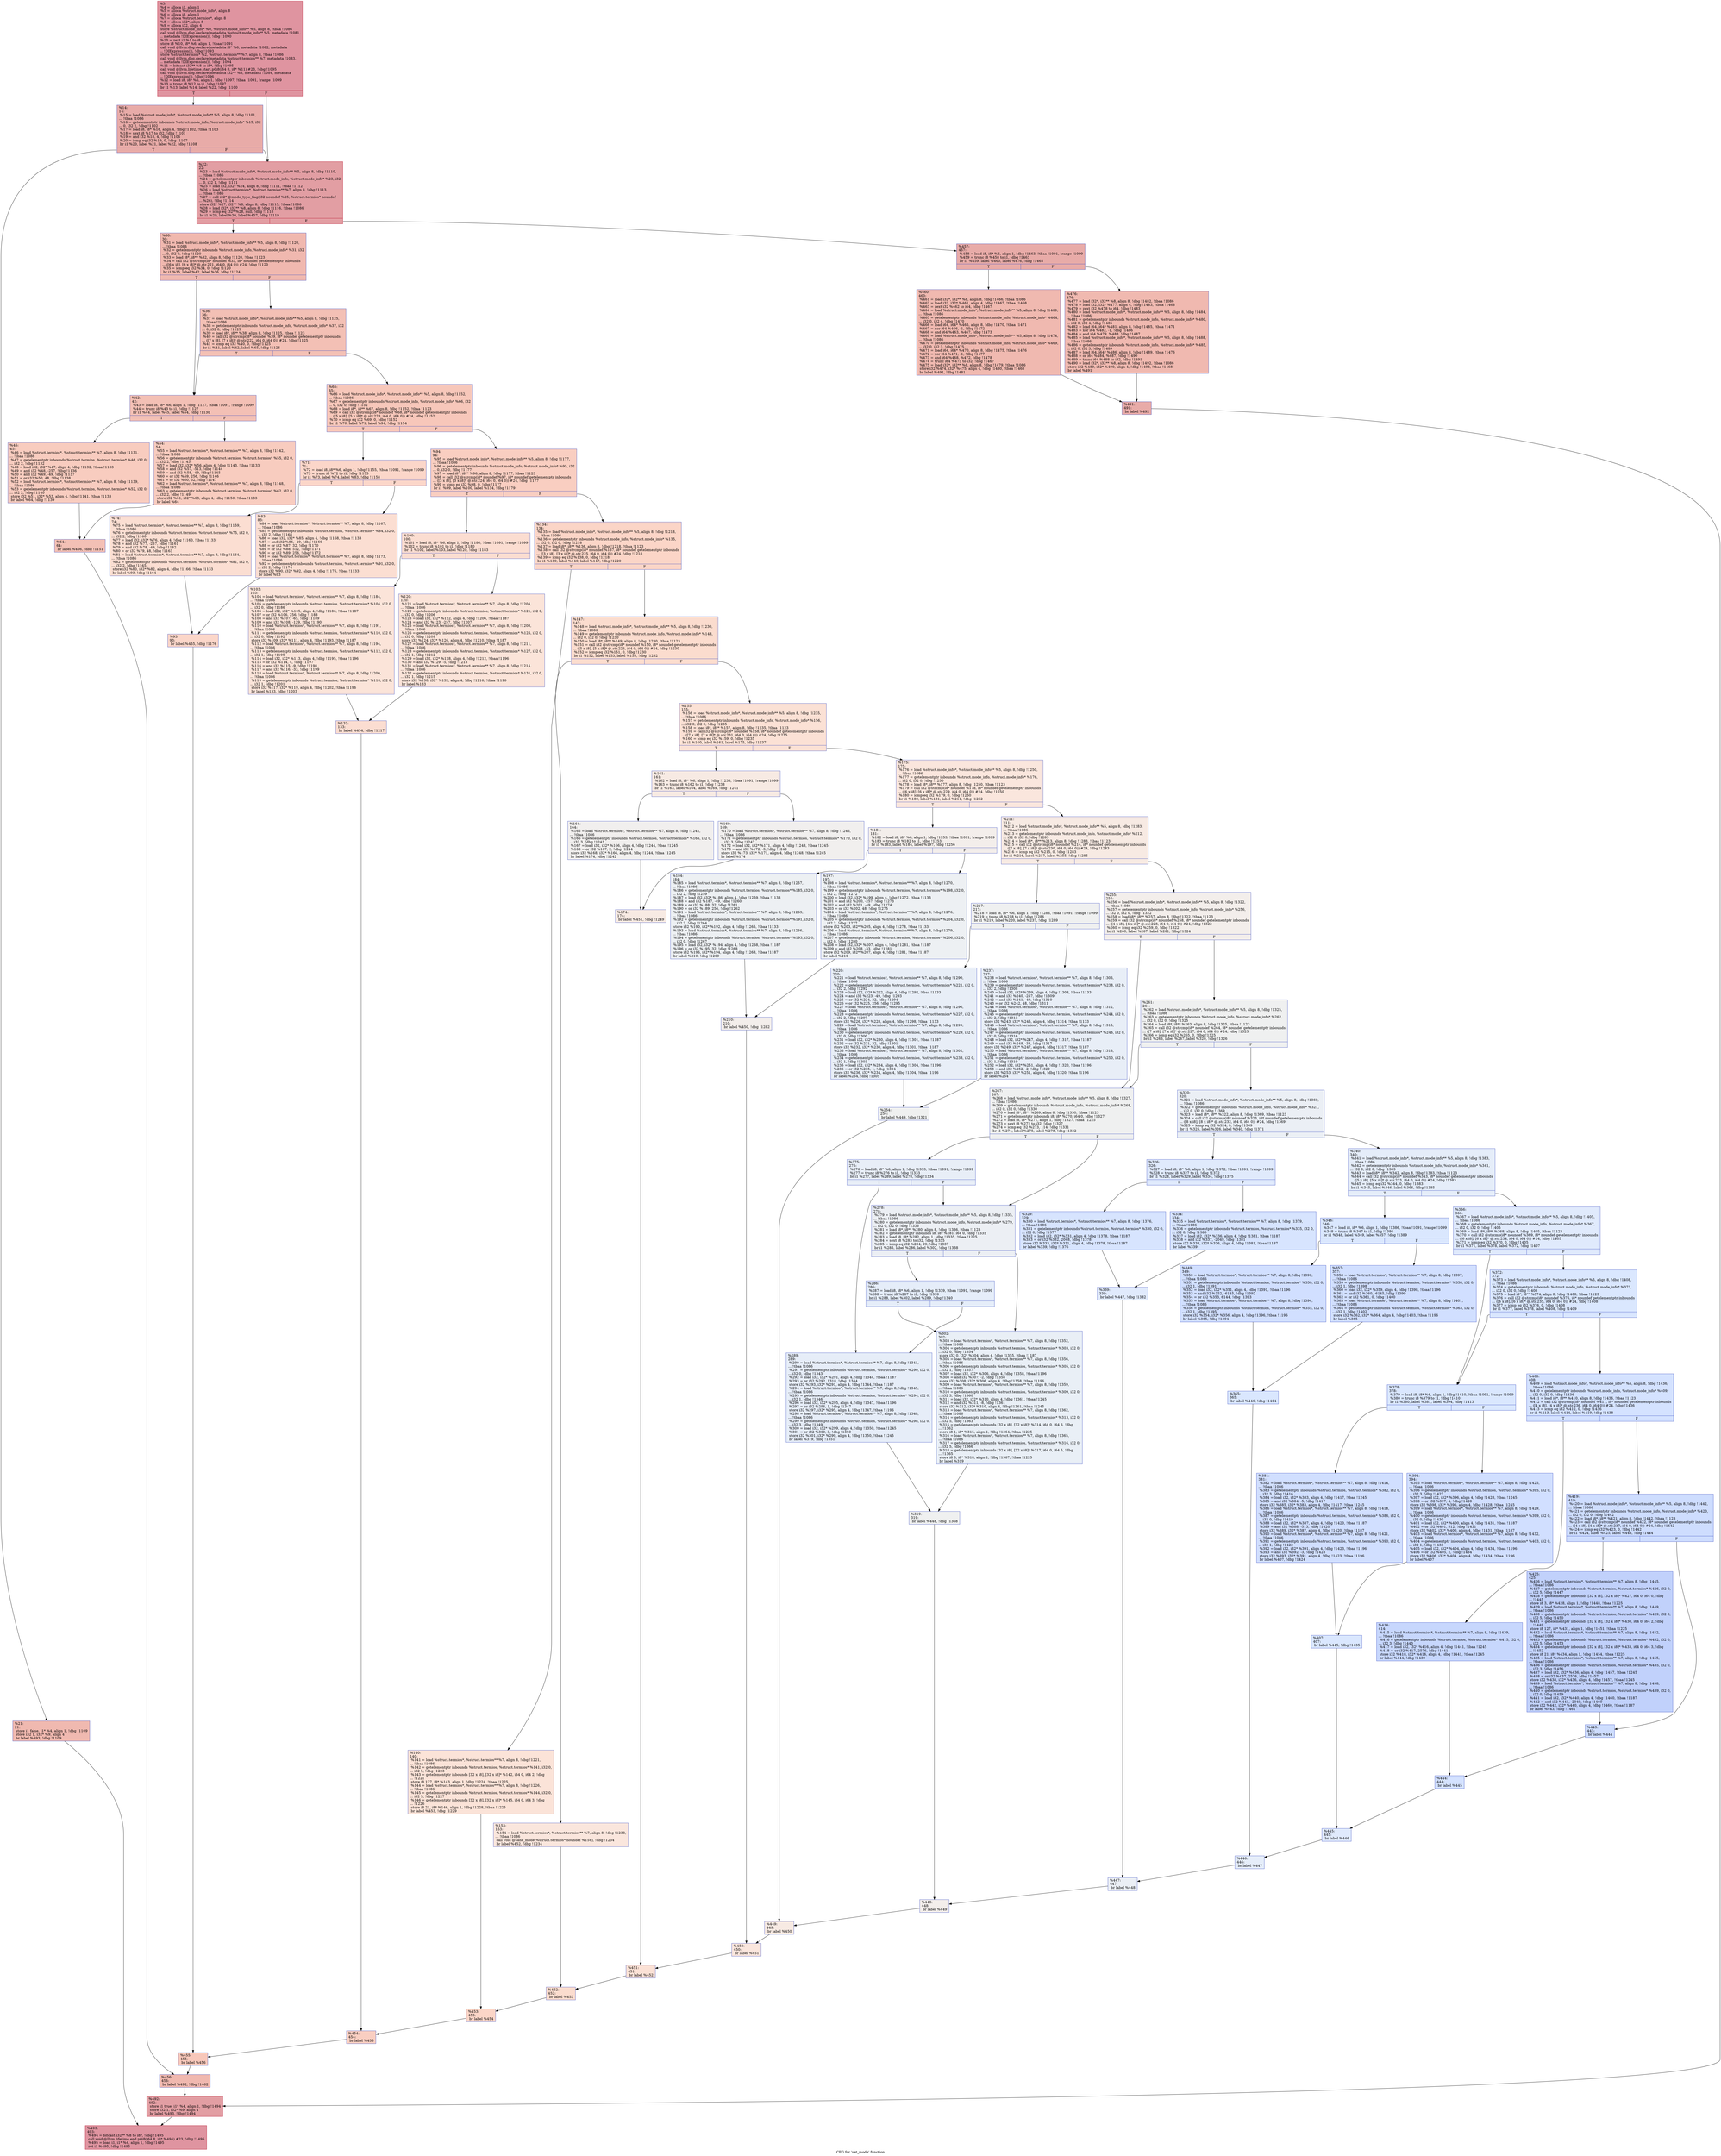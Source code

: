 digraph "CFG for 'set_mode' function" {
	label="CFG for 'set_mode' function";

	Node0x1678b40 [shape=record,color="#b70d28ff", style=filled, fillcolor="#b70d2870",label="{%3:\l  %4 = alloca i1, align 1\l  %5 = alloca %struct.mode_info*, align 8\l  %6 = alloca i8, align 1\l  %7 = alloca %struct.termios*, align 8\l  %8 = alloca i32*, align 8\l  %9 = alloca i32, align 4\l  store %struct.mode_info* %0, %struct.mode_info** %5, align 8, !tbaa !1086\l  call void @llvm.dbg.declare(metadata %struct.mode_info** %5, metadata !1081,\l... metadata !DIExpression()), !dbg !1090\l  %10 = zext i1 %1 to i8\l  store i8 %10, i8* %6, align 1, !tbaa !1091\l  call void @llvm.dbg.declare(metadata i8* %6, metadata !1082, metadata\l... !DIExpression()), !dbg !1093\l  store %struct.termios* %2, %struct.termios** %7, align 8, !tbaa !1086\l  call void @llvm.dbg.declare(metadata %struct.termios** %7, metadata !1083,\l... metadata !DIExpression()), !dbg !1094\l  %11 = bitcast i32** %8 to i8*, !dbg !1095\l  call void @llvm.lifetime.start.p0i8(i64 8, i8* %11) #23, !dbg !1095\l  call void @llvm.dbg.declare(metadata i32** %8, metadata !1084, metadata\l... !DIExpression()), !dbg !1096\l  %12 = load i8, i8* %6, align 1, !dbg !1097, !tbaa !1091, !range !1099\l  %13 = trunc i8 %12 to i1, !dbg !1097\l  br i1 %13, label %14, label %22, !dbg !1100\l|{<s0>T|<s1>F}}"];
	Node0x1678b40:s0 -> Node0x1678e60;
	Node0x1678b40:s1 -> Node0x1678f00;
	Node0x1678e60 [shape=record,color="#3d50c3ff", style=filled, fillcolor="#cc403a70",label="{%14:\l14:                                               \l  %15 = load %struct.mode_info*, %struct.mode_info** %5, align 8, !dbg !1101,\l... !tbaa !1086\l  %16 = getelementptr inbounds %struct.mode_info, %struct.mode_info* %15, i32\l... 0, i32 2, !dbg !1102\l  %17 = load i8, i8* %16, align 4, !dbg !1102, !tbaa !1103\l  %18 = sext i8 %17 to i32, !dbg !1101\l  %19 = and i32 %18, 4, !dbg !1106\l  %20 = icmp eq i32 %19, 0, !dbg !1107\l  br i1 %20, label %21, label %22, !dbg !1108\l|{<s0>T|<s1>F}}"];
	Node0x1678e60:s0 -> Node0x1678eb0;
	Node0x1678e60:s1 -> Node0x1678f00;
	Node0x1678eb0 [shape=record,color="#3d50c3ff", style=filled, fillcolor="#de614d70",label="{%21:\l21:                                               \l  store i1 false, i1* %4, align 1, !dbg !1109\l  store i32 1, i32* %9, align 4\l  br label %493, !dbg !1109\l}"];
	Node0x1678eb0 -> Node0x167a940;
	Node0x1678f00 [shape=record,color="#b70d28ff", style=filled, fillcolor="#be242e70",label="{%22:\l22:                                               \l  %23 = load %struct.mode_info*, %struct.mode_info** %5, align 8, !dbg !1110,\l... !tbaa !1086\l  %24 = getelementptr inbounds %struct.mode_info, %struct.mode_info* %23, i32\l... 0, i32 1, !dbg !1111\l  %25 = load i32, i32* %24, align 8, !dbg !1111, !tbaa !1112\l  %26 = load %struct.termios*, %struct.termios** %7, align 8, !dbg !1113,\l... !tbaa !1086\l  %27 = call i32* @mode_type_flag(i32 noundef %25, %struct.termios* noundef\l... %26), !dbg !1114\l  store i32* %27, i32** %8, align 8, !dbg !1115, !tbaa !1086\l  %28 = load i32*, i32** %8, align 8, !dbg !1116, !tbaa !1086\l  %29 = icmp eq i32* %28, null, !dbg !1118\l  br i1 %29, label %30, label %457, !dbg !1119\l|{<s0>T|<s1>F}}"];
	Node0x1678f00:s0 -> Node0x1678f50;
	Node0x1678f00:s1 -> Node0x167a7b0;
	Node0x1678f50 [shape=record,color="#3d50c3ff", style=filled, fillcolor="#dc5d4a70",label="{%30:\l30:                                               \l  %31 = load %struct.mode_info*, %struct.mode_info** %5, align 8, !dbg !1120,\l... !tbaa !1086\l  %32 = getelementptr inbounds %struct.mode_info, %struct.mode_info* %31, i32\l... 0, i32 0, !dbg !1120\l  %33 = load i8*, i8** %32, align 8, !dbg !1120, !tbaa !1123\l  %34 = call i32 @strcmp(i8* noundef %33, i8* noundef getelementptr inbounds\l... ([6 x i8], [6 x i8]* @.str.221, i64 0, i64 0)) #24, !dbg !1120\l  %35 = icmp eq i32 %34, 0, !dbg !1120\l  br i1 %35, label %42, label %36, !dbg !1124\l|{<s0>T|<s1>F}}"];
	Node0x1678f50:s0 -> Node0x1678ff0;
	Node0x1678f50:s1 -> Node0x1678fa0;
	Node0x1678fa0 [shape=record,color="#3d50c3ff", style=filled, fillcolor="#e5705870",label="{%36:\l36:                                               \l  %37 = load %struct.mode_info*, %struct.mode_info** %5, align 8, !dbg !1125,\l... !tbaa !1086\l  %38 = getelementptr inbounds %struct.mode_info, %struct.mode_info* %37, i32\l... 0, i32 0, !dbg !1125\l  %39 = load i8*, i8** %38, align 8, !dbg !1125, !tbaa !1123\l  %40 = call i32 @strcmp(i8* noundef %39, i8* noundef getelementptr inbounds\l... ([7 x i8], [7 x i8]* @.str.222, i64 0, i64 0)) #24, !dbg !1125\l  %41 = icmp eq i32 %40, 0, !dbg !1125\l  br i1 %41, label %42, label %65, !dbg !1126\l|{<s0>T|<s1>F}}"];
	Node0x1678fa0:s0 -> Node0x1678ff0;
	Node0x1678fa0:s1 -> Node0x1679130;
	Node0x1678ff0 [shape=record,color="#3d50c3ff", style=filled, fillcolor="#e5705870",label="{%42:\l42:                                               \l  %43 = load i8, i8* %6, align 1, !dbg !1127, !tbaa !1091, !range !1099\l  %44 = trunc i8 %43 to i1, !dbg !1127\l  br i1 %44, label %45, label %54, !dbg !1130\l|{<s0>T|<s1>F}}"];
	Node0x1678ff0:s0 -> Node0x1679040;
	Node0x1678ff0:s1 -> Node0x1679090;
	Node0x1679040 [shape=record,color="#3d50c3ff", style=filled, fillcolor="#f08b6e70",label="{%45:\l45:                                               \l  %46 = load %struct.termios*, %struct.termios** %7, align 8, !dbg !1131,\l... !tbaa !1086\l  %47 = getelementptr inbounds %struct.termios, %struct.termios* %46, i32 0,\l... i32 2, !dbg !1132\l  %48 = load i32, i32* %47, align 4, !dbg !1132, !tbaa !1133\l  %49 = and i32 %48, -257, !dbg !1136\l  %50 = and i32 %49, -49, !dbg !1137\l  %51 = or i32 %50, 48, !dbg !1138\l  %52 = load %struct.termios*, %struct.termios** %7, align 8, !dbg !1139,\l... !tbaa !1086\l  %53 = getelementptr inbounds %struct.termios, %struct.termios* %52, i32 0,\l... i32 2, !dbg !1140\l  store i32 %51, i32* %53, align 4, !dbg !1141, !tbaa !1133\l  br label %64, !dbg !1139\l}"];
	Node0x1679040 -> Node0x16790e0;
	Node0x1679090 [shape=record,color="#3d50c3ff", style=filled, fillcolor="#f08b6e70",label="{%54:\l54:                                               \l  %55 = load %struct.termios*, %struct.termios** %7, align 8, !dbg !1142,\l... !tbaa !1086\l  %56 = getelementptr inbounds %struct.termios, %struct.termios* %55, i32 0,\l... i32 2, !dbg !1143\l  %57 = load i32, i32* %56, align 4, !dbg !1143, !tbaa !1133\l  %58 = and i32 %57, -513, !dbg !1144\l  %59 = and i32 %58, -49, !dbg !1145\l  %60 = or i32 %59, 256, !dbg !1146\l  %61 = or i32 %60, 32, !dbg !1147\l  %62 = load %struct.termios*, %struct.termios** %7, align 8, !dbg !1148,\l... !tbaa !1086\l  %63 = getelementptr inbounds %struct.termios, %struct.termios* %62, i32 0,\l... i32 2, !dbg !1149\l  store i32 %61, i32* %63, align 4, !dbg !1150, !tbaa !1133\l  br label %64\l}"];
	Node0x1679090 -> Node0x16790e0;
	Node0x16790e0 [shape=record,color="#3d50c3ff", style=filled, fillcolor="#e5705870",label="{%64:\l64:                                               \l  br label %456, !dbg !1151\l}"];
	Node0x16790e0 -> Node0x167a760;
	Node0x1679130 [shape=record,color="#3d50c3ff", style=filled, fillcolor="#ec7f6370",label="{%65:\l65:                                               \l  %66 = load %struct.mode_info*, %struct.mode_info** %5, align 8, !dbg !1152,\l... !tbaa !1086\l  %67 = getelementptr inbounds %struct.mode_info, %struct.mode_info* %66, i32\l... 0, i32 0, !dbg !1152\l  %68 = load i8*, i8** %67, align 8, !dbg !1152, !tbaa !1123\l  %69 = call i32 @strcmp(i8* noundef %68, i8* noundef getelementptr inbounds\l... ([5 x i8], [5 x i8]* @.str.223, i64 0, i64 0)) #24, !dbg !1152\l  %70 = icmp eq i32 %69, 0, !dbg !1152\l  br i1 %70, label %71, label %94, !dbg !1154\l|{<s0>T|<s1>F}}"];
	Node0x1679130:s0 -> Node0x1679180;
	Node0x1679130:s1 -> Node0x16792c0;
	Node0x1679180 [shape=record,color="#3d50c3ff", style=filled, fillcolor="#f6a38570",label="{%71:\l71:                                               \l  %72 = load i8, i8* %6, align 1, !dbg !1155, !tbaa !1091, !range !1099\l  %73 = trunc i8 %72 to i1, !dbg !1155\l  br i1 %73, label %74, label %83, !dbg !1158\l|{<s0>T|<s1>F}}"];
	Node0x1679180:s0 -> Node0x16791d0;
	Node0x1679180:s1 -> Node0x1679220;
	Node0x16791d0 [shape=record,color="#3d50c3ff", style=filled, fillcolor="#f7b59970",label="{%74:\l74:                                               \l  %75 = load %struct.termios*, %struct.termios** %7, align 8, !dbg !1159,\l... !tbaa !1086\l  %76 = getelementptr inbounds %struct.termios, %struct.termios* %75, i32 0,\l... i32 2, !dbg !1160\l  %77 = load i32, i32* %76, align 4, !dbg !1160, !tbaa !1133\l  %78 = and i32 %77, -257, !dbg !1161\l  %79 = and i32 %78, -49, !dbg !1162\l  %80 = or i32 %79, 48, !dbg !1163\l  %81 = load %struct.termios*, %struct.termios** %7, align 8, !dbg !1164,\l... !tbaa !1086\l  %82 = getelementptr inbounds %struct.termios, %struct.termios* %81, i32 0,\l... i32 2, !dbg !1165\l  store i32 %80, i32* %82, align 4, !dbg !1166, !tbaa !1133\l  br label %93, !dbg !1164\l}"];
	Node0x16791d0 -> Node0x1679270;
	Node0x1679220 [shape=record,color="#3d50c3ff", style=filled, fillcolor="#f7b59970",label="{%83:\l83:                                               \l  %84 = load %struct.termios*, %struct.termios** %7, align 8, !dbg !1167,\l... !tbaa !1086\l  %85 = getelementptr inbounds %struct.termios, %struct.termios* %84, i32 0,\l... i32 2, !dbg !1168\l  %86 = load i32, i32* %85, align 4, !dbg !1168, !tbaa !1133\l  %87 = and i32 %86, -49, !dbg !1169\l  %88 = or i32 %87, 32, !dbg !1170\l  %89 = or i32 %88, 512, !dbg !1171\l  %90 = or i32 %89, 256, !dbg !1172\l  %91 = load %struct.termios*, %struct.termios** %7, align 8, !dbg !1173,\l... !tbaa !1086\l  %92 = getelementptr inbounds %struct.termios, %struct.termios* %91, i32 0,\l... i32 2, !dbg !1174\l  store i32 %90, i32* %92, align 4, !dbg !1175, !tbaa !1133\l  br label %93\l}"];
	Node0x1679220 -> Node0x1679270;
	Node0x1679270 [shape=record,color="#3d50c3ff", style=filled, fillcolor="#f6a38570",label="{%93:\l93:                                               \l  br label %455, !dbg !1176\l}"];
	Node0x1679270 -> Node0x167a710;
	Node0x16792c0 [shape=record,color="#3d50c3ff", style=filled, fillcolor="#f2907270",label="{%94:\l94:                                               \l  %95 = load %struct.mode_info*, %struct.mode_info** %5, align 8, !dbg !1177,\l... !tbaa !1086\l  %96 = getelementptr inbounds %struct.mode_info, %struct.mode_info* %95, i32\l... 0, i32 0, !dbg !1177\l  %97 = load i8*, i8** %96, align 8, !dbg !1177, !tbaa !1123\l  %98 = call i32 @strcmp(i8* noundef %97, i8* noundef getelementptr inbounds\l... ([3 x i8], [3 x i8]* @.str.224, i64 0, i64 0)) #24, !dbg !1177\l  %99 = icmp eq i32 %98, 0, !dbg !1177\l  br i1 %99, label %100, label %134, !dbg !1179\l|{<s0>T|<s1>F}}"];
	Node0x16792c0:s0 -> Node0x1679310;
	Node0x16792c0:s1 -> Node0x1679450;
	Node0x1679310 [shape=record,color="#3d50c3ff", style=filled, fillcolor="#f7b39670",label="{%100:\l100:                                              \l  %101 = load i8, i8* %6, align 1, !dbg !1180, !tbaa !1091, !range !1099\l  %102 = trunc i8 %101 to i1, !dbg !1180\l  br i1 %102, label %103, label %120, !dbg !1183\l|{<s0>T|<s1>F}}"];
	Node0x1679310:s0 -> Node0x1679360;
	Node0x1679310:s1 -> Node0x16793b0;
	Node0x1679360 [shape=record,color="#3d50c3ff", style=filled, fillcolor="#f5c1a970",label="{%103:\l103:                                              \l  %104 = load %struct.termios*, %struct.termios** %7, align 8, !dbg !1184,\l... !tbaa !1086\l  %105 = getelementptr inbounds %struct.termios, %struct.termios* %104, i32 0,\l... i32 0, !dbg !1186\l  %106 = load i32, i32* %105, align 4, !dbg !1186, !tbaa !1187\l  %107 = or i32 %106, 256, !dbg !1188\l  %108 = and i32 %107, -65, !dbg !1189\l  %109 = and i32 %108, -129, !dbg !1190\l  %110 = load %struct.termios*, %struct.termios** %7, align 8, !dbg !1191,\l... !tbaa !1086\l  %111 = getelementptr inbounds %struct.termios, %struct.termios* %110, i32 0,\l... i32 0, !dbg !1192\l  store i32 %109, i32* %111, align 4, !dbg !1193, !tbaa !1187\l  %112 = load %struct.termios*, %struct.termios** %7, align 8, !dbg !1194,\l... !tbaa !1086\l  %113 = getelementptr inbounds %struct.termios, %struct.termios* %112, i32 0,\l... i32 1, !dbg !1195\l  %114 = load i32, i32* %113, align 4, !dbg !1195, !tbaa !1196\l  %115 = or i32 %114, 4, !dbg !1197\l  %116 = and i32 %115, -9, !dbg !1198\l  %117 = and i32 %116, -33, !dbg !1199\l  %118 = load %struct.termios*, %struct.termios** %7, align 8, !dbg !1200,\l... !tbaa !1086\l  %119 = getelementptr inbounds %struct.termios, %struct.termios* %118, i32 0,\l... i32 1, !dbg !1201\l  store i32 %117, i32* %119, align 4, !dbg !1202, !tbaa !1196\l  br label %133, !dbg !1203\l}"];
	Node0x1679360 -> Node0x1679400;
	Node0x16793b0 [shape=record,color="#3d50c3ff", style=filled, fillcolor="#f5c1a970",label="{%120:\l120:                                              \l  %121 = load %struct.termios*, %struct.termios** %7, align 8, !dbg !1204,\l... !tbaa !1086\l  %122 = getelementptr inbounds %struct.termios, %struct.termios* %121, i32 0,\l... i32 0, !dbg !1206\l  %123 = load i32, i32* %122, align 4, !dbg !1206, !tbaa !1187\l  %124 = and i32 %123, -257, !dbg !1207\l  %125 = load %struct.termios*, %struct.termios** %7, align 8, !dbg !1208,\l... !tbaa !1086\l  %126 = getelementptr inbounds %struct.termios, %struct.termios* %125, i32 0,\l... i32 0, !dbg !1209\l  store i32 %124, i32* %126, align 4, !dbg !1210, !tbaa !1187\l  %127 = load %struct.termios*, %struct.termios** %7, align 8, !dbg !1211,\l... !tbaa !1086\l  %128 = getelementptr inbounds %struct.termios, %struct.termios* %127, i32 0,\l... i32 1, !dbg !1212\l  %129 = load i32, i32* %128, align 4, !dbg !1212, !tbaa !1196\l  %130 = and i32 %129, -5, !dbg !1213\l  %131 = load %struct.termios*, %struct.termios** %7, align 8, !dbg !1214,\l... !tbaa !1086\l  %132 = getelementptr inbounds %struct.termios, %struct.termios* %131, i32 0,\l... i32 1, !dbg !1215\l  store i32 %130, i32* %132, align 4, !dbg !1216, !tbaa !1196\l  br label %133\l}"];
	Node0x16793b0 -> Node0x1679400;
	Node0x1679400 [shape=record,color="#3d50c3ff", style=filled, fillcolor="#f7b39670",label="{%133:\l133:                                              \l  br label %454, !dbg !1217\l}"];
	Node0x1679400 -> Node0x167a6c0;
	Node0x1679450 [shape=record,color="#3d50c3ff", style=filled, fillcolor="#f5a08170",label="{%134:\l134:                                              \l  %135 = load %struct.mode_info*, %struct.mode_info** %5, align 8, !dbg !1218,\l... !tbaa !1086\l  %136 = getelementptr inbounds %struct.mode_info, %struct.mode_info* %135,\l... i32 0, i32 0, !dbg !1218\l  %137 = load i8*, i8** %136, align 8, !dbg !1218, !tbaa !1123\l  %138 = call i32 @strcmp(i8* noundef %137, i8* noundef getelementptr inbounds\l... ([3 x i8], [3 x i8]* @.str.225, i64 0, i64 0)) #24, !dbg !1218\l  %139 = icmp eq i32 %138, 0, !dbg !1218\l  br i1 %139, label %140, label %147, !dbg !1220\l|{<s0>T|<s1>F}}"];
	Node0x1679450:s0 -> Node0x16794a0;
	Node0x1679450:s1 -> Node0x16794f0;
	Node0x16794a0 [shape=record,color="#3d50c3ff", style=filled, fillcolor="#f6bfa670",label="{%140:\l140:                                              \l  %141 = load %struct.termios*, %struct.termios** %7, align 8, !dbg !1221,\l... !tbaa !1086\l  %142 = getelementptr inbounds %struct.termios, %struct.termios* %141, i32 0,\l... i32 5, !dbg !1223\l  %143 = getelementptr inbounds [32 x i8], [32 x i8]* %142, i64 0, i64 2, !dbg\l... !1221\l  store i8 127, i8* %143, align 1, !dbg !1224, !tbaa !1225\l  %144 = load %struct.termios*, %struct.termios** %7, align 8, !dbg !1226,\l... !tbaa !1086\l  %145 = getelementptr inbounds %struct.termios, %struct.termios* %144, i32 0,\l... i32 5, !dbg !1227\l  %146 = getelementptr inbounds [32 x i8], [32 x i8]* %145, i64 0, i64 3, !dbg\l... !1226\l  store i8 21, i8* %146, align 1, !dbg !1228, !tbaa !1225\l  br label %453, !dbg !1229\l}"];
	Node0x16794a0 -> Node0x167a670;
	Node0x16794f0 [shape=record,color="#3d50c3ff", style=filled, fillcolor="#f7af9170",label="{%147:\l147:                                              \l  %148 = load %struct.mode_info*, %struct.mode_info** %5, align 8, !dbg !1230,\l... !tbaa !1086\l  %149 = getelementptr inbounds %struct.mode_info, %struct.mode_info* %148,\l... i32 0, i32 0, !dbg !1230\l  %150 = load i8*, i8** %149, align 8, !dbg !1230, !tbaa !1123\l  %151 = call i32 @strcmp(i8* noundef %150, i8* noundef getelementptr inbounds\l... ([5 x i8], [5 x i8]* @.str.226, i64 0, i64 0)) #24, !dbg !1230\l  %152 = icmp eq i32 %151, 0, !dbg !1230\l  br i1 %152, label %153, label %155, !dbg !1232\l|{<s0>T|<s1>F}}"];
	Node0x16794f0:s0 -> Node0x1679540;
	Node0x16794f0:s1 -> Node0x1679590;
	Node0x1679540 [shape=record,color="#3d50c3ff", style=filled, fillcolor="#f3c7b170",label="{%153:\l153:                                              \l  %154 = load %struct.termios*, %struct.termios** %7, align 8, !dbg !1233,\l... !tbaa !1086\l  call void @sane_mode(%struct.termios* noundef %154), !dbg !1234\l  br label %452, !dbg !1234\l}"];
	Node0x1679540 -> Node0x167a620;
	Node0x1679590 [shape=record,color="#3d50c3ff", style=filled, fillcolor="#f7bca170",label="{%155:\l155:                                              \l  %156 = load %struct.mode_info*, %struct.mode_info** %5, align 8, !dbg !1235,\l... !tbaa !1086\l  %157 = getelementptr inbounds %struct.mode_info, %struct.mode_info* %156,\l... i32 0, i32 0, !dbg !1235\l  %158 = load i8*, i8** %157, align 8, !dbg !1235, !tbaa !1123\l  %159 = call i32 @strcmp(i8* noundef %158, i8* noundef getelementptr inbounds\l... ([7 x i8], [7 x i8]* @.str.231, i64 0, i64 0)) #24, !dbg !1235\l  %160 = icmp eq i32 %159, 0, !dbg !1235\l  br i1 %160, label %161, label %175, !dbg !1237\l|{<s0>T|<s1>F}}"];
	Node0x1679590:s0 -> Node0x16795e0;
	Node0x1679590:s1 -> Node0x1679720;
	Node0x16795e0 [shape=record,color="#3d50c3ff", style=filled, fillcolor="#eed0c070",label="{%161:\l161:                                              \l  %162 = load i8, i8* %6, align 1, !dbg !1238, !tbaa !1091, !range !1099\l  %163 = trunc i8 %162 to i1, !dbg !1238\l  br i1 %163, label %164, label %169, !dbg !1241\l|{<s0>T|<s1>F}}"];
	Node0x16795e0:s0 -> Node0x1679630;
	Node0x16795e0:s1 -> Node0x1679680;
	Node0x1679630 [shape=record,color="#3d50c3ff", style=filled, fillcolor="#e0dbd870",label="{%164:\l164:                                              \l  %165 = load %struct.termios*, %struct.termios** %7, align 8, !dbg !1242,\l... !tbaa !1086\l  %166 = getelementptr inbounds %struct.termios, %struct.termios* %165, i32 0,\l... i32 3, !dbg !1243\l  %167 = load i32, i32* %166, align 4, !dbg !1244, !tbaa !1245\l  %168 = or i32 %167, 2, !dbg !1244\l  store i32 %168, i32* %166, align 4, !dbg !1244, !tbaa !1245\l  br label %174, !dbg !1242\l}"];
	Node0x1679630 -> Node0x16796d0;
	Node0x1679680 [shape=record,color="#3d50c3ff", style=filled, fillcolor="#e0dbd870",label="{%169:\l169:                                              \l  %170 = load %struct.termios*, %struct.termios** %7, align 8, !dbg !1246,\l... !tbaa !1086\l  %171 = getelementptr inbounds %struct.termios, %struct.termios* %170, i32 0,\l... i32 3, !dbg !1247\l  %172 = load i32, i32* %171, align 4, !dbg !1248, !tbaa !1245\l  %173 = and i32 %172, -3, !dbg !1248\l  store i32 %173, i32* %171, align 4, !dbg !1248, !tbaa !1245\l  br label %174\l}"];
	Node0x1679680 -> Node0x16796d0;
	Node0x16796d0 [shape=record,color="#3d50c3ff", style=filled, fillcolor="#eed0c070",label="{%174:\l174:                                              \l  br label %451, !dbg !1249\l}"];
	Node0x16796d0 -> Node0x167a5d0;
	Node0x1679720 [shape=record,color="#3d50c3ff", style=filled, fillcolor="#f3c7b170",label="{%175:\l175:                                              \l  %176 = load %struct.mode_info*, %struct.mode_info** %5, align 8, !dbg !1250,\l... !tbaa !1086\l  %177 = getelementptr inbounds %struct.mode_info, %struct.mode_info* %176,\l... i32 0, i32 0, !dbg !1250\l  %178 = load i8*, i8** %177, align 8, !dbg !1250, !tbaa !1123\l  %179 = call i32 @strcmp(i8* noundef %178, i8* noundef getelementptr inbounds\l... ([6 x i8], [6 x i8]* @.str.229, i64 0, i64 0)) #24, !dbg !1250\l  %180 = icmp eq i32 %179, 0, !dbg !1250\l  br i1 %180, label %181, label %211, !dbg !1252\l|{<s0>T|<s1>F}}"];
	Node0x1679720:s0 -> Node0x1679770;
	Node0x1679720:s1 -> Node0x16798b0;
	Node0x1679770 [shape=record,color="#3d50c3ff", style=filled, fillcolor="#e5d8d170",label="{%181:\l181:                                              \l  %182 = load i8, i8* %6, align 1, !dbg !1253, !tbaa !1091, !range !1099\l  %183 = trunc i8 %182 to i1, !dbg !1253\l  br i1 %183, label %184, label %197, !dbg !1256\l|{<s0>T|<s1>F}}"];
	Node0x1679770:s0 -> Node0x16797c0;
	Node0x1679770:s1 -> Node0x1679810;
	Node0x16797c0 [shape=record,color="#3d50c3ff", style=filled, fillcolor="#d6dce470",label="{%184:\l184:                                              \l  %185 = load %struct.termios*, %struct.termios** %7, align 8, !dbg !1257,\l... !tbaa !1086\l  %186 = getelementptr inbounds %struct.termios, %struct.termios* %185, i32 0,\l... i32 2, !dbg !1259\l  %187 = load i32, i32* %186, align 4, !dbg !1259, !tbaa !1133\l  %188 = and i32 %187, -49, !dbg !1260\l  %189 = or i32 %188, 32, !dbg !1261\l  %190 = or i32 %189, 256, !dbg !1262\l  %191 = load %struct.termios*, %struct.termios** %7, align 8, !dbg !1263,\l... !tbaa !1086\l  %192 = getelementptr inbounds %struct.termios, %struct.termios* %191, i32 0,\l... i32 2, !dbg !1264\l  store i32 %190, i32* %192, align 4, !dbg !1265, !tbaa !1133\l  %193 = load %struct.termios*, %struct.termios** %7, align 8, !dbg !1266,\l... !tbaa !1086\l  %194 = getelementptr inbounds %struct.termios, %struct.termios* %193, i32 0,\l... i32 0, !dbg !1267\l  %195 = load i32, i32* %194, align 4, !dbg !1268, !tbaa !1187\l  %196 = or i32 %195, 32, !dbg !1268\l  store i32 %196, i32* %194, align 4, !dbg !1268, !tbaa !1187\l  br label %210, !dbg !1269\l}"];
	Node0x16797c0 -> Node0x1679860;
	Node0x1679810 [shape=record,color="#3d50c3ff", style=filled, fillcolor="#d6dce470",label="{%197:\l197:                                              \l  %198 = load %struct.termios*, %struct.termios** %7, align 8, !dbg !1270,\l... !tbaa !1086\l  %199 = getelementptr inbounds %struct.termios, %struct.termios* %198, i32 0,\l... i32 2, !dbg !1272\l  %200 = load i32, i32* %199, align 4, !dbg !1272, !tbaa !1133\l  %201 = and i32 %200, -257, !dbg !1273\l  %202 = and i32 %201, -49, !dbg !1274\l  %203 = or i32 %202, 48, !dbg !1275\l  %204 = load %struct.termios*, %struct.termios** %7, align 8, !dbg !1276,\l... !tbaa !1086\l  %205 = getelementptr inbounds %struct.termios, %struct.termios* %204, i32 0,\l... i32 2, !dbg !1277\l  store i32 %203, i32* %205, align 4, !dbg !1278, !tbaa !1133\l  %206 = load %struct.termios*, %struct.termios** %7, align 8, !dbg !1279,\l... !tbaa !1086\l  %207 = getelementptr inbounds %struct.termios, %struct.termios* %206, i32 0,\l... i32 0, !dbg !1280\l  %208 = load i32, i32* %207, align 4, !dbg !1281, !tbaa !1187\l  %209 = and i32 %208, -33, !dbg !1281\l  store i32 %209, i32* %207, align 4, !dbg !1281, !tbaa !1187\l  br label %210\l}"];
	Node0x1679810 -> Node0x1679860;
	Node0x1679860 [shape=record,color="#3d50c3ff", style=filled, fillcolor="#e5d8d170",label="{%210:\l210:                                              \l  br label %450, !dbg !1282\l}"];
	Node0x1679860 -> Node0x167a580;
	Node0x16798b0 [shape=record,color="#3d50c3ff", style=filled, fillcolor="#eed0c070",label="{%211:\l211:                                              \l  %212 = load %struct.mode_info*, %struct.mode_info** %5, align 8, !dbg !1283,\l... !tbaa !1086\l  %213 = getelementptr inbounds %struct.mode_info, %struct.mode_info* %212,\l... i32 0, i32 0, !dbg !1283\l  %214 = load i8*, i8** %213, align 8, !dbg !1283, !tbaa !1123\l  %215 = call i32 @strcmp(i8* noundef %214, i8* noundef getelementptr inbounds\l... ([7 x i8], [7 x i8]* @.str.230, i64 0, i64 0)) #24, !dbg !1283\l  %216 = icmp eq i32 %215, 0, !dbg !1283\l  br i1 %216, label %217, label %255, !dbg !1285\l|{<s0>T|<s1>F}}"];
	Node0x16798b0:s0 -> Node0x1679900;
	Node0x16798b0:s1 -> Node0x1679a40;
	Node0x1679900 [shape=record,color="#3d50c3ff", style=filled, fillcolor="#dbdcde70",label="{%217:\l217:                                              \l  %218 = load i8, i8* %6, align 1, !dbg !1286, !tbaa !1091, !range !1099\l  %219 = trunc i8 %218 to i1, !dbg !1286\l  br i1 %219, label %220, label %237, !dbg !1289\l|{<s0>T|<s1>F}}"];
	Node0x1679900:s0 -> Node0x1679950;
	Node0x1679900:s1 -> Node0x16799a0;
	Node0x1679950 [shape=record,color="#3d50c3ff", style=filled, fillcolor="#cbd8ee70",label="{%220:\l220:                                              \l  %221 = load %struct.termios*, %struct.termios** %7, align 8, !dbg !1290,\l... !tbaa !1086\l  %222 = getelementptr inbounds %struct.termios, %struct.termios* %221, i32 0,\l... i32 2, !dbg !1292\l  %223 = load i32, i32* %222, align 4, !dbg !1292, !tbaa !1133\l  %224 = and i32 %223, -49, !dbg !1293\l  %225 = or i32 %224, 32, !dbg !1294\l  %226 = or i32 %225, 256, !dbg !1295\l  %227 = load %struct.termios*, %struct.termios** %7, align 8, !dbg !1296,\l... !tbaa !1086\l  %228 = getelementptr inbounds %struct.termios, %struct.termios* %227, i32 0,\l... i32 2, !dbg !1297\l  store i32 %226, i32* %228, align 4, !dbg !1298, !tbaa !1133\l  %229 = load %struct.termios*, %struct.termios** %7, align 8, !dbg !1299,\l... !tbaa !1086\l  %230 = getelementptr inbounds %struct.termios, %struct.termios* %229, i32 0,\l... i32 0, !dbg !1300\l  %231 = load i32, i32* %230, align 4, !dbg !1301, !tbaa !1187\l  %232 = or i32 %231, 32, !dbg !1301\l  store i32 %232, i32* %230, align 4, !dbg !1301, !tbaa !1187\l  %233 = load %struct.termios*, %struct.termios** %7, align 8, !dbg !1302,\l... !tbaa !1086\l  %234 = getelementptr inbounds %struct.termios, %struct.termios* %233, i32 0,\l... i32 1, !dbg !1303\l  %235 = load i32, i32* %234, align 4, !dbg !1304, !tbaa !1196\l  %236 = or i32 %235, 1, !dbg !1304\l  store i32 %236, i32* %234, align 4, !dbg !1304, !tbaa !1196\l  br label %254, !dbg !1305\l}"];
	Node0x1679950 -> Node0x16799f0;
	Node0x16799a0 [shape=record,color="#3d50c3ff", style=filled, fillcolor="#cbd8ee70",label="{%237:\l237:                                              \l  %238 = load %struct.termios*, %struct.termios** %7, align 8, !dbg !1306,\l... !tbaa !1086\l  %239 = getelementptr inbounds %struct.termios, %struct.termios* %238, i32 0,\l... i32 2, !dbg !1308\l  %240 = load i32, i32* %239, align 4, !dbg !1308, !tbaa !1133\l  %241 = and i32 %240, -257, !dbg !1309\l  %242 = and i32 %241, -49, !dbg !1310\l  %243 = or i32 %242, 48, !dbg !1311\l  %244 = load %struct.termios*, %struct.termios** %7, align 8, !dbg !1312,\l... !tbaa !1086\l  %245 = getelementptr inbounds %struct.termios, %struct.termios* %244, i32 0,\l... i32 2, !dbg !1313\l  store i32 %243, i32* %245, align 4, !dbg !1314, !tbaa !1133\l  %246 = load %struct.termios*, %struct.termios** %7, align 8, !dbg !1315,\l... !tbaa !1086\l  %247 = getelementptr inbounds %struct.termios, %struct.termios* %246, i32 0,\l... i32 0, !dbg !1316\l  %248 = load i32, i32* %247, align 4, !dbg !1317, !tbaa !1187\l  %249 = and i32 %248, -33, !dbg !1317\l  store i32 %249, i32* %247, align 4, !dbg !1317, !tbaa !1187\l  %250 = load %struct.termios*, %struct.termios** %7, align 8, !dbg !1318,\l... !tbaa !1086\l  %251 = getelementptr inbounds %struct.termios, %struct.termios* %250, i32 0,\l... i32 1, !dbg !1319\l  %252 = load i32, i32* %251, align 4, !dbg !1320, !tbaa !1196\l  %253 = and i32 %252, -2, !dbg !1320\l  store i32 %253, i32* %251, align 4, !dbg !1320, !tbaa !1196\l  br label %254\l}"];
	Node0x16799a0 -> Node0x16799f0;
	Node0x16799f0 [shape=record,color="#3d50c3ff", style=filled, fillcolor="#dbdcde70",label="{%254:\l254:                                              \l  br label %449, !dbg !1321\l}"];
	Node0x16799f0 -> Node0x167a530;
	Node0x1679a40 [shape=record,color="#3d50c3ff", style=filled, fillcolor="#e5d8d170",label="{%255:\l255:                                              \l  %256 = load %struct.mode_info*, %struct.mode_info** %5, align 8, !dbg !1322,\l... !tbaa !1086\l  %257 = getelementptr inbounds %struct.mode_info, %struct.mode_info* %256,\l... i32 0, i32 0, !dbg !1322\l  %258 = load i8*, i8** %257, align 8, !dbg !1322, !tbaa !1123\l  %259 = call i32 @strcmp(i8* noundef %258, i8* noundef getelementptr inbounds\l... ([4 x i8], [4 x i8]* @.str.228, i64 0, i64 0)) #24, !dbg !1322\l  %260 = icmp eq i32 %259, 0, !dbg !1322\l  br i1 %260, label %267, label %261, !dbg !1324\l|{<s0>T|<s1>F}}"];
	Node0x1679a40:s0 -> Node0x1679ae0;
	Node0x1679a40:s1 -> Node0x1679a90;
	Node0x1679a90 [shape=record,color="#3d50c3ff", style=filled, fillcolor="#dbdcde70",label="{%261:\l261:                                              \l  %262 = load %struct.mode_info*, %struct.mode_info** %5, align 8, !dbg !1325,\l... !tbaa !1086\l  %263 = getelementptr inbounds %struct.mode_info, %struct.mode_info* %262,\l... i32 0, i32 0, !dbg !1325\l  %264 = load i8*, i8** %263, align 8, !dbg !1325, !tbaa !1123\l  %265 = call i32 @strcmp(i8* noundef %264, i8* noundef getelementptr inbounds\l... ([7 x i8], [7 x i8]* @.str.227, i64 0, i64 0)) #24, !dbg !1325\l  %266 = icmp eq i32 %265, 0, !dbg !1325\l  br i1 %266, label %267, label %320, !dbg !1326\l|{<s0>T|<s1>F}}"];
	Node0x1679a90:s0 -> Node0x1679ae0;
	Node0x1679a90:s1 -> Node0x1679d10;
	Node0x1679ae0 [shape=record,color="#3d50c3ff", style=filled, fillcolor="#dbdcde70",label="{%267:\l267:                                              \l  %268 = load %struct.mode_info*, %struct.mode_info** %5, align 8, !dbg !1327,\l... !tbaa !1086\l  %269 = getelementptr inbounds %struct.mode_info, %struct.mode_info* %268,\l... i32 0, i32 0, !dbg !1330\l  %270 = load i8*, i8** %269, align 8, !dbg !1330, !tbaa !1123\l  %271 = getelementptr inbounds i8, i8* %270, i64 0, !dbg !1327\l  %272 = load i8, i8* %271, align 1, !dbg !1327, !tbaa !1225\l  %273 = sext i8 %272 to i32, !dbg !1327\l  %274 = icmp eq i32 %273, 114, !dbg !1331\l  br i1 %274, label %275, label %278, !dbg !1332\l|{<s0>T|<s1>F}}"];
	Node0x1679ae0:s0 -> Node0x1679b30;
	Node0x1679ae0:s1 -> Node0x1679b80;
	Node0x1679b30 [shape=record,color="#3d50c3ff", style=filled, fillcolor="#cbd8ee70",label="{%275:\l275:                                              \l  %276 = load i8, i8* %6, align 1, !dbg !1333, !tbaa !1091, !range !1099\l  %277 = trunc i8 %276 to i1, !dbg !1333\l  br i1 %277, label %289, label %278, !dbg !1334\l|{<s0>T|<s1>F}}"];
	Node0x1679b30:s0 -> Node0x1679c20;
	Node0x1679b30:s1 -> Node0x1679b80;
	Node0x1679b80 [shape=record,color="#3d50c3ff", style=filled, fillcolor="#d4dbe670",label="{%278:\l278:                                              \l  %279 = load %struct.mode_info*, %struct.mode_info** %5, align 8, !dbg !1335,\l... !tbaa !1086\l  %280 = getelementptr inbounds %struct.mode_info, %struct.mode_info* %279,\l... i32 0, i32 0, !dbg !1336\l  %281 = load i8*, i8** %280, align 8, !dbg !1336, !tbaa !1123\l  %282 = getelementptr inbounds i8, i8* %281, i64 0, !dbg !1335\l  %283 = load i8, i8* %282, align 1, !dbg !1335, !tbaa !1225\l  %284 = sext i8 %283 to i32, !dbg !1335\l  %285 = icmp eq i32 %284, 99, !dbg !1337\l  br i1 %285, label %286, label %302, !dbg !1338\l|{<s0>T|<s1>F}}"];
	Node0x1679b80:s0 -> Node0x1679bd0;
	Node0x1679b80:s1 -> Node0x1679c70;
	Node0x1679bd0 [shape=record,color="#3d50c3ff", style=filled, fillcolor="#c5d6f270",label="{%286:\l286:                                              \l  %287 = load i8, i8* %6, align 1, !dbg !1339, !tbaa !1091, !range !1099\l  %288 = trunc i8 %287 to i1, !dbg !1339\l  br i1 %288, label %302, label %289, !dbg !1340\l|{<s0>T|<s1>F}}"];
	Node0x1679bd0:s0 -> Node0x1679c70;
	Node0x1679bd0:s1 -> Node0x1679c20;
	Node0x1679c20 [shape=record,color="#3d50c3ff", style=filled, fillcolor="#c7d7f070",label="{%289:\l289:                                              \l  %290 = load %struct.termios*, %struct.termios** %7, align 8, !dbg !1341,\l... !tbaa !1086\l  %291 = getelementptr inbounds %struct.termios, %struct.termios* %290, i32 0,\l... i32 0, !dbg !1343\l  %292 = load i32, i32* %291, align 4, !dbg !1344, !tbaa !1187\l  %293 = or i32 %292, 1318, !dbg !1344\l  store i32 %293, i32* %291, align 4, !dbg !1344, !tbaa !1187\l  %294 = load %struct.termios*, %struct.termios** %7, align 8, !dbg !1345,\l... !tbaa !1086\l  %295 = getelementptr inbounds %struct.termios, %struct.termios* %294, i32 0,\l... i32 1, !dbg !1346\l  %296 = load i32, i32* %295, align 4, !dbg !1347, !tbaa !1196\l  %297 = or i32 %296, 1, !dbg !1347\l  store i32 %297, i32* %295, align 4, !dbg !1347, !tbaa !1196\l  %298 = load %struct.termios*, %struct.termios** %7, align 8, !dbg !1348,\l... !tbaa !1086\l  %299 = getelementptr inbounds %struct.termios, %struct.termios* %298, i32 0,\l... i32 3, !dbg !1349\l  %300 = load i32, i32* %299, align 4, !dbg !1350, !tbaa !1245\l  %301 = or i32 %300, 3, !dbg !1350\l  store i32 %301, i32* %299, align 4, !dbg !1350, !tbaa !1245\l  br label %319, !dbg !1351\l}"];
	Node0x1679c20 -> Node0x1679cc0;
	Node0x1679c70 [shape=record,color="#3d50c3ff", style=filled, fillcolor="#cedaeb70",label="{%302:\l302:                                              \l  %303 = load %struct.termios*, %struct.termios** %7, align 8, !dbg !1352,\l... !tbaa !1086\l  %304 = getelementptr inbounds %struct.termios, %struct.termios* %303, i32 0,\l... i32 0, !dbg !1354\l  store i32 0, i32* %304, align 4, !dbg !1355, !tbaa !1187\l  %305 = load %struct.termios*, %struct.termios** %7, align 8, !dbg !1356,\l... !tbaa !1086\l  %306 = getelementptr inbounds %struct.termios, %struct.termios* %305, i32 0,\l... i32 1, !dbg !1357\l  %307 = load i32, i32* %306, align 4, !dbg !1358, !tbaa !1196\l  %308 = and i32 %307, -2, !dbg !1358\l  store i32 %308, i32* %306, align 4, !dbg !1358, !tbaa !1196\l  %309 = load %struct.termios*, %struct.termios** %7, align 8, !dbg !1359,\l... !tbaa !1086\l  %310 = getelementptr inbounds %struct.termios, %struct.termios* %309, i32 0,\l... i32 3, !dbg !1360\l  %311 = load i32, i32* %310, align 4, !dbg !1361, !tbaa !1245\l  %312 = and i32 %311, -8, !dbg !1361\l  store i32 %312, i32* %310, align 4, !dbg !1361, !tbaa !1245\l  %313 = load %struct.termios*, %struct.termios** %7, align 8, !dbg !1362,\l... !tbaa !1086\l  %314 = getelementptr inbounds %struct.termios, %struct.termios* %313, i32 0,\l... i32 5, !dbg !1363\l  %315 = getelementptr inbounds [32 x i8], [32 x i8]* %314, i64 0, i64 6, !dbg\l... !1362\l  store i8 1, i8* %315, align 1, !dbg !1364, !tbaa !1225\l  %316 = load %struct.termios*, %struct.termios** %7, align 8, !dbg !1365,\l... !tbaa !1086\l  %317 = getelementptr inbounds %struct.termios, %struct.termios* %316, i32 0,\l... i32 5, !dbg !1366\l  %318 = getelementptr inbounds [32 x i8], [32 x i8]* %317, i64 0, i64 5, !dbg\l... !1365\l  store i8 0, i8* %318, align 1, !dbg !1367, !tbaa !1225\l  br label %319\l}"];
	Node0x1679c70 -> Node0x1679cc0;
	Node0x1679cc0 [shape=record,color="#3d50c3ff", style=filled, fillcolor="#dbdcde70",label="{%319:\l319:                                              \l  br label %448, !dbg !1368\l}"];
	Node0x1679cc0 -> Node0x167a4e0;
	Node0x1679d10 [shape=record,color="#3d50c3ff", style=filled, fillcolor="#d1dae970",label="{%320:\l320:                                              \l  %321 = load %struct.mode_info*, %struct.mode_info** %5, align 8, !dbg !1369,\l... !tbaa !1086\l  %322 = getelementptr inbounds %struct.mode_info, %struct.mode_info* %321,\l... i32 0, i32 0, !dbg !1369\l  %323 = load i8*, i8** %322, align 8, !dbg !1369, !tbaa !1123\l  %324 = call i32 @strcmp(i8* noundef %323, i8* noundef getelementptr inbounds\l... ([8 x i8], [8 x i8]* @.str.232, i64 0, i64 0)) #24, !dbg !1369\l  %325 = icmp eq i32 %324, 0, !dbg !1369\l  br i1 %325, label %326, label %340, !dbg !1371\l|{<s0>T|<s1>F}}"];
	Node0x1679d10:s0 -> Node0x1679d60;
	Node0x1679d10:s1 -> Node0x1679ea0;
	Node0x1679d60 [shape=record,color="#3d50c3ff", style=filled, fillcolor="#b9d0f970",label="{%326:\l326:                                              \l  %327 = load i8, i8* %6, align 1, !dbg !1372, !tbaa !1091, !range !1099\l  %328 = trunc i8 %327 to i1, !dbg !1372\l  br i1 %328, label %329, label %334, !dbg !1375\l|{<s0>T|<s1>F}}"];
	Node0x1679d60:s0 -> Node0x1679db0;
	Node0x1679d60:s1 -> Node0x1679e00;
	Node0x1679db0 [shape=record,color="#3d50c3ff", style=filled, fillcolor="#a5c3fe70",label="{%329:\l329:                                              \l  %330 = load %struct.termios*, %struct.termios** %7, align 8, !dbg !1376,\l... !tbaa !1086\l  %331 = getelementptr inbounds %struct.termios, %struct.termios* %330, i32 0,\l... i32 0, !dbg !1377\l  %332 = load i32, i32* %331, align 4, !dbg !1378, !tbaa !1187\l  %333 = or i32 %332, 2048, !dbg !1378\l  store i32 %333, i32* %331, align 4, !dbg !1378, !tbaa !1187\l  br label %339, !dbg !1376\l}"];
	Node0x1679db0 -> Node0x1679e50;
	Node0x1679e00 [shape=record,color="#3d50c3ff", style=filled, fillcolor="#a5c3fe70",label="{%334:\l334:                                              \l  %335 = load %struct.termios*, %struct.termios** %7, align 8, !dbg !1379,\l... !tbaa !1086\l  %336 = getelementptr inbounds %struct.termios, %struct.termios* %335, i32 0,\l... i32 0, !dbg !1380\l  %337 = load i32, i32* %336, align 4, !dbg !1381, !tbaa !1187\l  %338 = and i32 %337, -2049, !dbg !1381\l  store i32 %338, i32* %336, align 4, !dbg !1381, !tbaa !1187\l  br label %339\l}"];
	Node0x1679e00 -> Node0x1679e50;
	Node0x1679e50 [shape=record,color="#3d50c3ff", style=filled, fillcolor="#b9d0f970",label="{%339:\l339:                                              \l  br label %447, !dbg !1382\l}"];
	Node0x1679e50 -> Node0x167a490;
	Node0x1679ea0 [shape=record,color="#3d50c3ff", style=filled, fillcolor="#c5d6f270",label="{%340:\l340:                                              \l  %341 = load %struct.mode_info*, %struct.mode_info** %5, align 8, !dbg !1383,\l... !tbaa !1086\l  %342 = getelementptr inbounds %struct.mode_info, %struct.mode_info* %341,\l... i32 0, i32 0, !dbg !1383\l  %343 = load i8*, i8** %342, align 8, !dbg !1383, !tbaa !1123\l  %344 = call i32 @strcmp(i8* noundef %343, i8* noundef getelementptr inbounds\l... ([5 x i8], [5 x i8]* @.str.233, i64 0, i64 0)) #24, !dbg !1383\l  %345 = icmp eq i32 %344, 0, !dbg !1383\l  br i1 %345, label %346, label %366, !dbg !1385\l|{<s0>T|<s1>F}}"];
	Node0x1679ea0:s0 -> Node0x1679ef0;
	Node0x1679ea0:s1 -> Node0x167a030;
	Node0x1679ef0 [shape=record,color="#3d50c3ff", style=filled, fillcolor="#abc8fd70",label="{%346:\l346:                                              \l  %347 = load i8, i8* %6, align 1, !dbg !1386, !tbaa !1091, !range !1099\l  %348 = trunc i8 %347 to i1, !dbg !1386\l  br i1 %348, label %349, label %357, !dbg !1389\l|{<s0>T|<s1>F}}"];
	Node0x1679ef0:s0 -> Node0x1679f40;
	Node0x1679ef0:s1 -> Node0x1679f90;
	Node0x1679f40 [shape=record,color="#3d50c3ff", style=filled, fillcolor="#96b7ff70",label="{%349:\l349:                                              \l  %350 = load %struct.termios*, %struct.termios** %7, align 8, !dbg !1390,\l... !tbaa !1086\l  %351 = getelementptr inbounds %struct.termios, %struct.termios* %350, i32 0,\l... i32 1, !dbg !1391\l  %352 = load i32, i32* %351, align 4, !dbg !1391, !tbaa !1196\l  %353 = and i32 %352, -6145, !dbg !1392\l  %354 = or i32 %353, 6144, !dbg !1393\l  %355 = load %struct.termios*, %struct.termios** %7, align 8, !dbg !1394,\l... !tbaa !1086\l  %356 = getelementptr inbounds %struct.termios, %struct.termios* %355, i32 0,\l... i32 1, !dbg !1395\l  store i32 %354, i32* %356, align 4, !dbg !1396, !tbaa !1196\l  br label %365, !dbg !1394\l}"];
	Node0x1679f40 -> Node0x1679fe0;
	Node0x1679f90 [shape=record,color="#3d50c3ff", style=filled, fillcolor="#96b7ff70",label="{%357:\l357:                                              \l  %358 = load %struct.termios*, %struct.termios** %7, align 8, !dbg !1397,\l... !tbaa !1086\l  %359 = getelementptr inbounds %struct.termios, %struct.termios* %358, i32 0,\l... i32 1, !dbg !1398\l  %360 = load i32, i32* %359, align 4, !dbg !1398, !tbaa !1196\l  %361 = and i32 %360, -6145, !dbg !1399\l  %362 = or i32 %361, 0, !dbg !1400\l  %363 = load %struct.termios*, %struct.termios** %7, align 8, !dbg !1401,\l... !tbaa !1086\l  %364 = getelementptr inbounds %struct.termios, %struct.termios* %363, i32 0,\l... i32 1, !dbg !1402\l  store i32 %362, i32* %364, align 4, !dbg !1403, !tbaa !1196\l  br label %365\l}"];
	Node0x1679f90 -> Node0x1679fe0;
	Node0x1679fe0 [shape=record,color="#3d50c3ff", style=filled, fillcolor="#abc8fd70",label="{%365:\l365:                                              \l  br label %446, !dbg !1404\l}"];
	Node0x1679fe0 -> Node0x167a440;
	Node0x167a030 [shape=record,color="#3d50c3ff", style=filled, fillcolor="#b9d0f970",label="{%366:\l366:                                              \l  %367 = load %struct.mode_info*, %struct.mode_info** %5, align 8, !dbg !1405,\l... !tbaa !1086\l  %368 = getelementptr inbounds %struct.mode_info, %struct.mode_info* %367,\l... i32 0, i32 0, !dbg !1405\l  %369 = load i8*, i8** %368, align 8, !dbg !1405, !tbaa !1123\l  %370 = call i32 @strcmp(i8* noundef %369, i8* noundef getelementptr inbounds\l... ([6 x i8], [6 x i8]* @.str.234, i64 0, i64 0)) #24, !dbg !1405\l  %371 = icmp eq i32 %370, 0, !dbg !1405\l  br i1 %371, label %378, label %372, !dbg !1407\l|{<s0>T|<s1>F}}"];
	Node0x167a030:s0 -> Node0x167a0d0;
	Node0x167a030:s1 -> Node0x167a080;
	Node0x167a080 [shape=record,color="#3d50c3ff", style=filled, fillcolor="#abc8fd70",label="{%372:\l372:                                              \l  %373 = load %struct.mode_info*, %struct.mode_info** %5, align 8, !dbg !1408,\l... !tbaa !1086\l  %374 = getelementptr inbounds %struct.mode_info, %struct.mode_info* %373,\l... i32 0, i32 0, !dbg !1408\l  %375 = load i8*, i8** %374, align 8, !dbg !1408, !tbaa !1123\l  %376 = call i32 @strcmp(i8* noundef %375, i8* noundef getelementptr inbounds\l... ([6 x i8], [6 x i8]* @.str.235, i64 0, i64 0)) #24, !dbg !1408\l  %377 = icmp eq i32 %376, 0, !dbg !1408\l  br i1 %377, label %378, label %408, !dbg !1409\l|{<s0>T|<s1>F}}"];
	Node0x167a080:s0 -> Node0x167a0d0;
	Node0x167a080:s1 -> Node0x167a210;
	Node0x167a0d0 [shape=record,color="#3d50c3ff", style=filled, fillcolor="#abc8fd70",label="{%378:\l378:                                              \l  %379 = load i8, i8* %6, align 1, !dbg !1410, !tbaa !1091, !range !1099\l  %380 = trunc i8 %379 to i1, !dbg !1410\l  br i1 %380, label %381, label %394, !dbg !1413\l|{<s0>T|<s1>F}}"];
	Node0x167a0d0:s0 -> Node0x167a120;
	Node0x167a0d0:s1 -> Node0x167a170;
	Node0x167a120 [shape=record,color="#3d50c3ff", style=filled, fillcolor="#96b7ff70",label="{%381:\l381:                                              \l  %382 = load %struct.termios*, %struct.termios** %7, align 8, !dbg !1414,\l... !tbaa !1086\l  %383 = getelementptr inbounds %struct.termios, %struct.termios* %382, i32 0,\l... i32 3, !dbg !1416\l  %384 = load i32, i32* %383, align 4, !dbg !1417, !tbaa !1245\l  %385 = and i32 %384, -5, !dbg !1417\l  store i32 %385, i32* %383, align 4, !dbg !1417, !tbaa !1245\l  %386 = load %struct.termios*, %struct.termios** %7, align 8, !dbg !1418,\l... !tbaa !1086\l  %387 = getelementptr inbounds %struct.termios, %struct.termios* %386, i32 0,\l... i32 0, !dbg !1419\l  %388 = load i32, i32* %387, align 4, !dbg !1420, !tbaa !1187\l  %389 = and i32 %388, -513, !dbg !1420\l  store i32 %389, i32* %387, align 4, !dbg !1420, !tbaa !1187\l  %390 = load %struct.termios*, %struct.termios** %7, align 8, !dbg !1421,\l... !tbaa !1086\l  %391 = getelementptr inbounds %struct.termios, %struct.termios* %390, i32 0,\l... i32 1, !dbg !1422\l  %392 = load i32, i32* %391, align 4, !dbg !1423, !tbaa !1196\l  %393 = and i32 %392, -3, !dbg !1423\l  store i32 %393, i32* %391, align 4, !dbg !1423, !tbaa !1196\l  br label %407, !dbg !1424\l}"];
	Node0x167a120 -> Node0x167a1c0;
	Node0x167a170 [shape=record,color="#3d50c3ff", style=filled, fillcolor="#96b7ff70",label="{%394:\l394:                                              \l  %395 = load %struct.termios*, %struct.termios** %7, align 8, !dbg !1425,\l... !tbaa !1086\l  %396 = getelementptr inbounds %struct.termios, %struct.termios* %395, i32 0,\l... i32 3, !dbg !1427\l  %397 = load i32, i32* %396, align 4, !dbg !1428, !tbaa !1245\l  %398 = or i32 %397, 4, !dbg !1428\l  store i32 %398, i32* %396, align 4, !dbg !1428, !tbaa !1245\l  %399 = load %struct.termios*, %struct.termios** %7, align 8, !dbg !1429,\l... !tbaa !1086\l  %400 = getelementptr inbounds %struct.termios, %struct.termios* %399, i32 0,\l... i32 0, !dbg !1430\l  %401 = load i32, i32* %400, align 4, !dbg !1431, !tbaa !1187\l  %402 = or i32 %401, 512, !dbg !1431\l  store i32 %402, i32* %400, align 4, !dbg !1431, !tbaa !1187\l  %403 = load %struct.termios*, %struct.termios** %7, align 8, !dbg !1432,\l... !tbaa !1086\l  %404 = getelementptr inbounds %struct.termios, %struct.termios* %403, i32 0,\l... i32 1, !dbg !1433\l  %405 = load i32, i32* %404, align 4, !dbg !1434, !tbaa !1196\l  %406 = or i32 %405, 2, !dbg !1434\l  store i32 %406, i32* %404, align 4, !dbg !1434, !tbaa !1196\l  br label %407\l}"];
	Node0x167a170 -> Node0x167a1c0;
	Node0x167a1c0 [shape=record,color="#3d50c3ff", style=filled, fillcolor="#abc8fd70",label="{%407:\l407:                                              \l  br label %445, !dbg !1435\l}"];
	Node0x167a1c0 -> Node0x167a3f0;
	Node0x167a210 [shape=record,color="#3d50c3ff", style=filled, fillcolor="#9ebeff70",label="{%408:\l408:                                              \l  %409 = load %struct.mode_info*, %struct.mode_info** %5, align 8, !dbg !1436,\l... !tbaa !1086\l  %410 = getelementptr inbounds %struct.mode_info, %struct.mode_info* %409,\l... i32 0, i32 0, !dbg !1436\l  %411 = load i8*, i8** %410, align 8, !dbg !1436, !tbaa !1123\l  %412 = call i32 @strcmp(i8* noundef %411, i8* noundef getelementptr inbounds\l... ([4 x i8], [4 x i8]* @.str.236, i64 0, i64 0)) #24, !dbg !1436\l  %413 = icmp eq i32 %412, 0, !dbg !1436\l  br i1 %413, label %414, label %419, !dbg !1438\l|{<s0>T|<s1>F}}"];
	Node0x167a210:s0 -> Node0x167a260;
	Node0x167a210:s1 -> Node0x167a2b0;
	Node0x167a260 [shape=record,color="#3d50c3ff", style=filled, fillcolor="#81a4fb70",label="{%414:\l414:                                              \l  %415 = load %struct.termios*, %struct.termios** %7, align 8, !dbg !1439,\l... !tbaa !1086\l  %416 = getelementptr inbounds %struct.termios, %struct.termios* %415, i32 0,\l... i32 3, !dbg !1440\l  %417 = load i32, i32* %416, align 4, !dbg !1441, !tbaa !1245\l  %418 = or i32 %417, 2576, !dbg !1441\l  store i32 %418, i32* %416, align 4, !dbg !1441, !tbaa !1245\l  br label %444, !dbg !1439\l}"];
	Node0x167a260 -> Node0x167a3a0;
	Node0x167a2b0 [shape=record,color="#3d50c3ff", style=filled, fillcolor="#8fb1fe70",label="{%419:\l419:                                              \l  %420 = load %struct.mode_info*, %struct.mode_info** %5, align 8, !dbg !1442,\l... !tbaa !1086\l  %421 = getelementptr inbounds %struct.mode_info, %struct.mode_info* %420,\l... i32 0, i32 0, !dbg !1442\l  %422 = load i8*, i8** %421, align 8, !dbg !1442, !tbaa !1123\l  %423 = call i32 @strcmp(i8* noundef %422, i8* noundef getelementptr inbounds\l... ([4 x i8], [4 x i8]* @.str.237, i64 0, i64 0)) #24, !dbg !1442\l  %424 = icmp eq i32 %423, 0, !dbg !1442\l  br i1 %424, label %425, label %443, !dbg !1444\l|{<s0>T|<s1>F}}"];
	Node0x167a2b0:s0 -> Node0x167a300;
	Node0x167a2b0:s1 -> Node0x167a350;
	Node0x167a300 [shape=record,color="#3d50c3ff", style=filled, fillcolor="#7396f570",label="{%425:\l425:                                              \l  %426 = load %struct.termios*, %struct.termios** %7, align 8, !dbg !1445,\l... !tbaa !1086\l  %427 = getelementptr inbounds %struct.termios, %struct.termios* %426, i32 0,\l... i32 5, !dbg !1447\l  %428 = getelementptr inbounds [32 x i8], [32 x i8]* %427, i64 0, i64 0, !dbg\l... !1445\l  store i8 3, i8* %428, align 1, !dbg !1448, !tbaa !1225\l  %429 = load %struct.termios*, %struct.termios** %7, align 8, !dbg !1449,\l... !tbaa !1086\l  %430 = getelementptr inbounds %struct.termios, %struct.termios* %429, i32 0,\l... i32 5, !dbg !1450\l  %431 = getelementptr inbounds [32 x i8], [32 x i8]* %430, i64 0, i64 2, !dbg\l... !1449\l  store i8 127, i8* %431, align 1, !dbg !1451, !tbaa !1225\l  %432 = load %struct.termios*, %struct.termios** %7, align 8, !dbg !1452,\l... !tbaa !1086\l  %433 = getelementptr inbounds %struct.termios, %struct.termios* %432, i32 0,\l... i32 5, !dbg !1453\l  %434 = getelementptr inbounds [32 x i8], [32 x i8]* %433, i64 0, i64 3, !dbg\l... !1452\l  store i8 21, i8* %434, align 1, !dbg !1454, !tbaa !1225\l  %435 = load %struct.termios*, %struct.termios** %7, align 8, !dbg !1455,\l... !tbaa !1086\l  %436 = getelementptr inbounds %struct.termios, %struct.termios* %435, i32 0,\l... i32 3, !dbg !1456\l  %437 = load i32, i32* %436, align 4, !dbg !1457, !tbaa !1245\l  %438 = or i32 %437, 2576, !dbg !1457\l  store i32 %438, i32* %436, align 4, !dbg !1457, !tbaa !1245\l  %439 = load %struct.termios*, %struct.termios** %7, align 8, !dbg !1458,\l... !tbaa !1086\l  %440 = getelementptr inbounds %struct.termios, %struct.termios* %439, i32 0,\l... i32 0, !dbg !1459\l  %441 = load i32, i32* %440, align 4, !dbg !1460, !tbaa !1187\l  %442 = and i32 %441, -2049, !dbg !1460\l  store i32 %442, i32* %440, align 4, !dbg !1460, !tbaa !1187\l  br label %443, !dbg !1461\l}"];
	Node0x167a300 -> Node0x167a350;
	Node0x167a350 [shape=record,color="#3d50c3ff", style=filled, fillcolor="#8fb1fe70",label="{%443:\l443:                                              \l  br label %444\l}"];
	Node0x167a350 -> Node0x167a3a0;
	Node0x167a3a0 [shape=record,color="#3d50c3ff", style=filled, fillcolor="#9ebeff70",label="{%444:\l444:                                              \l  br label %445\l}"];
	Node0x167a3a0 -> Node0x167a3f0;
	Node0x167a3f0 [shape=record,color="#3d50c3ff", style=filled, fillcolor="#b9d0f970",label="{%445:\l445:                                              \l  br label %446\l}"];
	Node0x167a3f0 -> Node0x167a440;
	Node0x167a440 [shape=record,color="#3d50c3ff", style=filled, fillcolor="#c5d6f270",label="{%446:\l446:                                              \l  br label %447\l}"];
	Node0x167a440 -> Node0x167a490;
	Node0x167a490 [shape=record,color="#3d50c3ff", style=filled, fillcolor="#d1dae970",label="{%447:\l447:                                              \l  br label %448\l}"];
	Node0x167a490 -> Node0x167a4e0;
	Node0x167a4e0 [shape=record,color="#3d50c3ff", style=filled, fillcolor="#e5d8d170",label="{%448:\l448:                                              \l  br label %449\l}"];
	Node0x167a4e0 -> Node0x167a530;
	Node0x167a530 [shape=record,color="#3d50c3ff", style=filled, fillcolor="#eed0c070",label="{%449:\l449:                                              \l  br label %450\l}"];
	Node0x167a530 -> Node0x167a580;
	Node0x167a580 [shape=record,color="#3d50c3ff", style=filled, fillcolor="#f3c7b170",label="{%450:\l450:                                              \l  br label %451\l}"];
	Node0x167a580 -> Node0x167a5d0;
	Node0x167a5d0 [shape=record,color="#3d50c3ff", style=filled, fillcolor="#f7bca170",label="{%451:\l451:                                              \l  br label %452\l}"];
	Node0x167a5d0 -> Node0x167a620;
	Node0x167a620 [shape=record,color="#3d50c3ff", style=filled, fillcolor="#f7af9170",label="{%452:\l452:                                              \l  br label %453\l}"];
	Node0x167a620 -> Node0x167a670;
	Node0x167a670 [shape=record,color="#3d50c3ff", style=filled, fillcolor="#f5a08170",label="{%453:\l453:                                              \l  br label %454\l}"];
	Node0x167a670 -> Node0x167a6c0;
	Node0x167a6c0 [shape=record,color="#3d50c3ff", style=filled, fillcolor="#f2907270",label="{%454:\l454:                                              \l  br label %455\l}"];
	Node0x167a6c0 -> Node0x167a710;
	Node0x167a710 [shape=record,color="#3d50c3ff", style=filled, fillcolor="#ec7f6370",label="{%455:\l455:                                              \l  br label %456\l}"];
	Node0x167a710 -> Node0x167a760;
	Node0x167a760 [shape=record,color="#3d50c3ff", style=filled, fillcolor="#dc5d4a70",label="{%456:\l456:                                              \l  br label %492, !dbg !1462\l}"];
	Node0x167a760 -> Node0x167a8f0;
	Node0x167a7b0 [shape=record,color="#3d50c3ff", style=filled, fillcolor="#cc403a70",label="{%457:\l457:                                              \l  %458 = load i8, i8* %6, align 1, !dbg !1463, !tbaa !1091, !range !1099\l  %459 = trunc i8 %458 to i1, !dbg !1463\l  br i1 %459, label %460, label %476, !dbg !1465\l|{<s0>T|<s1>F}}"];
	Node0x167a7b0:s0 -> Node0x167a800;
	Node0x167a7b0:s1 -> Node0x167a850;
	Node0x167a800 [shape=record,color="#3d50c3ff", style=filled, fillcolor="#de614d70",label="{%460:\l460:                                              \l  %461 = load i32*, i32** %8, align 8, !dbg !1466, !tbaa !1086\l  %462 = load i32, i32* %461, align 4, !dbg !1467, !tbaa !1468\l  %463 = zext i32 %462 to i64, !dbg !1467\l  %464 = load %struct.mode_info*, %struct.mode_info** %5, align 8, !dbg !1469,\l... !tbaa !1086\l  %465 = getelementptr inbounds %struct.mode_info, %struct.mode_info* %464,\l... i32 0, i32 4, !dbg !1470\l  %466 = load i64, i64* %465, align 8, !dbg !1470, !tbaa !1471\l  %467 = xor i64 %466, -1, !dbg !1472\l  %468 = and i64 %463, %467, !dbg !1473\l  %469 = load %struct.mode_info*, %struct.mode_info** %5, align 8, !dbg !1474,\l... !tbaa !1086\l  %470 = getelementptr inbounds %struct.mode_info, %struct.mode_info* %469,\l... i32 0, i32 3, !dbg !1475\l  %471 = load i64, i64* %470, align 8, !dbg !1475, !tbaa !1476\l  %472 = xor i64 %471, -1, !dbg !1477\l  %473 = and i64 %468, %472, !dbg !1478\l  %474 = trunc i64 %473 to i32, !dbg !1467\l  %475 = load i32*, i32** %8, align 8, !dbg !1479, !tbaa !1086\l  store i32 %474, i32* %475, align 4, !dbg !1480, !tbaa !1468\l  br label %491, !dbg !1481\l}"];
	Node0x167a800 -> Node0x167a8a0;
	Node0x167a850 [shape=record,color="#3d50c3ff", style=filled, fillcolor="#de614d70",label="{%476:\l476:                                              \l  %477 = load i32*, i32** %8, align 8, !dbg !1482, !tbaa !1086\l  %478 = load i32, i32* %477, align 4, !dbg !1483, !tbaa !1468\l  %479 = zext i32 %478 to i64, !dbg !1483\l  %480 = load %struct.mode_info*, %struct.mode_info** %5, align 8, !dbg !1484,\l... !tbaa !1086\l  %481 = getelementptr inbounds %struct.mode_info, %struct.mode_info* %480,\l... i32 0, i32 4, !dbg !1485\l  %482 = load i64, i64* %481, align 8, !dbg !1485, !tbaa !1471\l  %483 = xor i64 %482, -1, !dbg !1486\l  %484 = and i64 %479, %483, !dbg !1487\l  %485 = load %struct.mode_info*, %struct.mode_info** %5, align 8, !dbg !1488,\l... !tbaa !1086\l  %486 = getelementptr inbounds %struct.mode_info, %struct.mode_info* %485,\l... i32 0, i32 3, !dbg !1489\l  %487 = load i64, i64* %486, align 8, !dbg !1489, !tbaa !1476\l  %488 = or i64 %484, %487, !dbg !1490\l  %489 = trunc i64 %488 to i32, !dbg !1491\l  %490 = load i32*, i32** %8, align 8, !dbg !1492, !tbaa !1086\l  store i32 %489, i32* %490, align 4, !dbg !1493, !tbaa !1468\l  br label %491\l}"];
	Node0x167a850 -> Node0x167a8a0;
	Node0x167a8a0 [shape=record,color="#3d50c3ff", style=filled, fillcolor="#cc403a70",label="{%491:\l491:                                              \l  br label %492\l}"];
	Node0x167a8a0 -> Node0x167a8f0;
	Node0x167a8f0 [shape=record,color="#b70d28ff", style=filled, fillcolor="#be242e70",label="{%492:\l492:                                              \l  store i1 true, i1* %4, align 1, !dbg !1494\l  store i32 1, i32* %9, align 4\l  br label %493, !dbg !1494\l}"];
	Node0x167a8f0 -> Node0x167a940;
	Node0x167a940 [shape=record,color="#b70d28ff", style=filled, fillcolor="#b70d2870",label="{%493:\l493:                                              \l  %494 = bitcast i32** %8 to i8*, !dbg !1495\l  call void @llvm.lifetime.end.p0i8(i64 8, i8* %494) #23, !dbg !1495\l  %495 = load i1, i1* %4, align 1, !dbg !1495\l  ret i1 %495, !dbg !1495\l}"];
}
